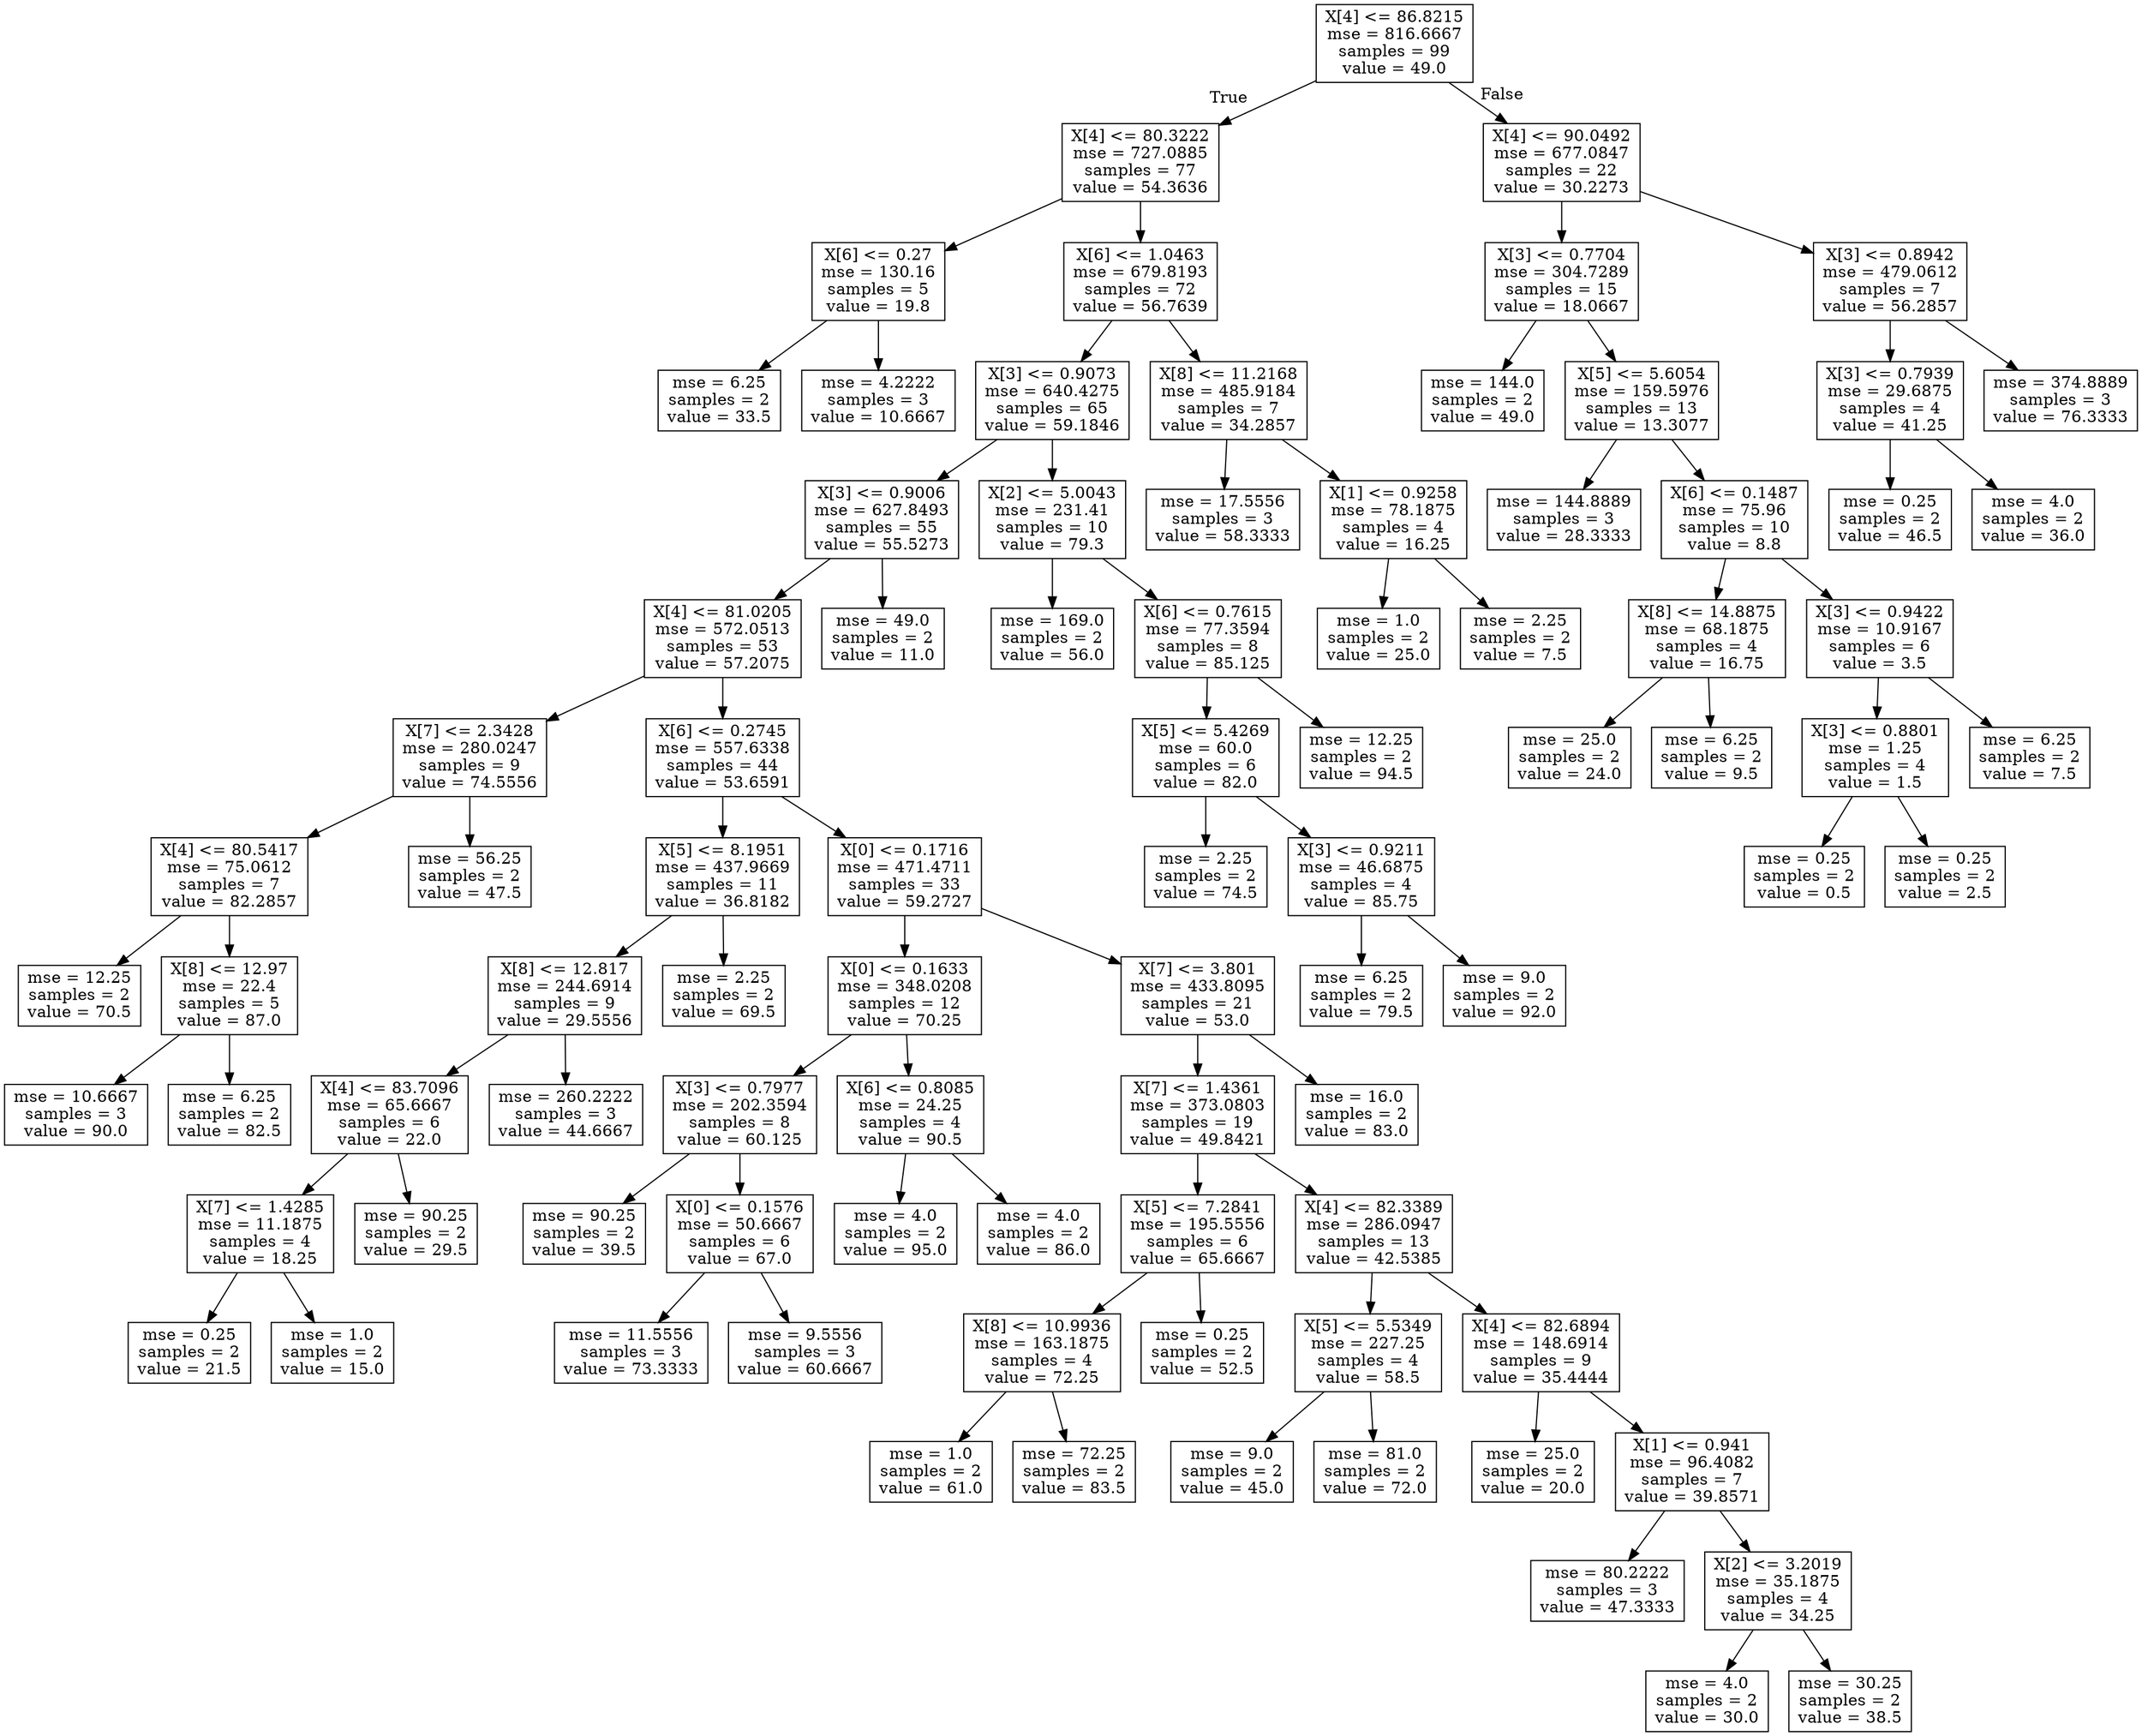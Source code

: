 digraph Tree {
node [shape=box] ;
0 [label="X[4] <= 86.8215\nmse = 816.6667\nsamples = 99\nvalue = 49.0"] ;
1 [label="X[4] <= 80.3222\nmse = 727.0885\nsamples = 77\nvalue = 54.3636"] ;
0 -> 1 [labeldistance=2.5, labelangle=45, headlabel="True"] ;
2 [label="X[6] <= 0.27\nmse = 130.16\nsamples = 5\nvalue = 19.8"] ;
1 -> 2 ;
3 [label="mse = 6.25\nsamples = 2\nvalue = 33.5"] ;
2 -> 3 ;
4 [label="mse = 4.2222\nsamples = 3\nvalue = 10.6667"] ;
2 -> 4 ;
5 [label="X[6] <= 1.0463\nmse = 679.8193\nsamples = 72\nvalue = 56.7639"] ;
1 -> 5 ;
6 [label="X[3] <= 0.9073\nmse = 640.4275\nsamples = 65\nvalue = 59.1846"] ;
5 -> 6 ;
7 [label="X[3] <= 0.9006\nmse = 627.8493\nsamples = 55\nvalue = 55.5273"] ;
6 -> 7 ;
8 [label="X[4] <= 81.0205\nmse = 572.0513\nsamples = 53\nvalue = 57.2075"] ;
7 -> 8 ;
9 [label="X[7] <= 2.3428\nmse = 280.0247\nsamples = 9\nvalue = 74.5556"] ;
8 -> 9 ;
10 [label="X[4] <= 80.5417\nmse = 75.0612\nsamples = 7\nvalue = 82.2857"] ;
9 -> 10 ;
11 [label="mse = 12.25\nsamples = 2\nvalue = 70.5"] ;
10 -> 11 ;
12 [label="X[8] <= 12.97\nmse = 22.4\nsamples = 5\nvalue = 87.0"] ;
10 -> 12 ;
13 [label="mse = 10.6667\nsamples = 3\nvalue = 90.0"] ;
12 -> 13 ;
14 [label="mse = 6.25\nsamples = 2\nvalue = 82.5"] ;
12 -> 14 ;
15 [label="mse = 56.25\nsamples = 2\nvalue = 47.5"] ;
9 -> 15 ;
16 [label="X[6] <= 0.2745\nmse = 557.6338\nsamples = 44\nvalue = 53.6591"] ;
8 -> 16 ;
17 [label="X[5] <= 8.1951\nmse = 437.9669\nsamples = 11\nvalue = 36.8182"] ;
16 -> 17 ;
18 [label="X[8] <= 12.817\nmse = 244.6914\nsamples = 9\nvalue = 29.5556"] ;
17 -> 18 ;
19 [label="X[4] <= 83.7096\nmse = 65.6667\nsamples = 6\nvalue = 22.0"] ;
18 -> 19 ;
20 [label="X[7] <= 1.4285\nmse = 11.1875\nsamples = 4\nvalue = 18.25"] ;
19 -> 20 ;
21 [label="mse = 0.25\nsamples = 2\nvalue = 21.5"] ;
20 -> 21 ;
22 [label="mse = 1.0\nsamples = 2\nvalue = 15.0"] ;
20 -> 22 ;
23 [label="mse = 90.25\nsamples = 2\nvalue = 29.5"] ;
19 -> 23 ;
24 [label="mse = 260.2222\nsamples = 3\nvalue = 44.6667"] ;
18 -> 24 ;
25 [label="mse = 2.25\nsamples = 2\nvalue = 69.5"] ;
17 -> 25 ;
26 [label="X[0] <= 0.1716\nmse = 471.4711\nsamples = 33\nvalue = 59.2727"] ;
16 -> 26 ;
27 [label="X[0] <= 0.1633\nmse = 348.0208\nsamples = 12\nvalue = 70.25"] ;
26 -> 27 ;
28 [label="X[3] <= 0.7977\nmse = 202.3594\nsamples = 8\nvalue = 60.125"] ;
27 -> 28 ;
29 [label="mse = 90.25\nsamples = 2\nvalue = 39.5"] ;
28 -> 29 ;
30 [label="X[0] <= 0.1576\nmse = 50.6667\nsamples = 6\nvalue = 67.0"] ;
28 -> 30 ;
31 [label="mse = 11.5556\nsamples = 3\nvalue = 73.3333"] ;
30 -> 31 ;
32 [label="mse = 9.5556\nsamples = 3\nvalue = 60.6667"] ;
30 -> 32 ;
33 [label="X[6] <= 0.8085\nmse = 24.25\nsamples = 4\nvalue = 90.5"] ;
27 -> 33 ;
34 [label="mse = 4.0\nsamples = 2\nvalue = 95.0"] ;
33 -> 34 ;
35 [label="mse = 4.0\nsamples = 2\nvalue = 86.0"] ;
33 -> 35 ;
36 [label="X[7] <= 3.801\nmse = 433.8095\nsamples = 21\nvalue = 53.0"] ;
26 -> 36 ;
37 [label="X[7] <= 1.4361\nmse = 373.0803\nsamples = 19\nvalue = 49.8421"] ;
36 -> 37 ;
38 [label="X[5] <= 7.2841\nmse = 195.5556\nsamples = 6\nvalue = 65.6667"] ;
37 -> 38 ;
39 [label="X[8] <= 10.9936\nmse = 163.1875\nsamples = 4\nvalue = 72.25"] ;
38 -> 39 ;
40 [label="mse = 1.0\nsamples = 2\nvalue = 61.0"] ;
39 -> 40 ;
41 [label="mse = 72.25\nsamples = 2\nvalue = 83.5"] ;
39 -> 41 ;
42 [label="mse = 0.25\nsamples = 2\nvalue = 52.5"] ;
38 -> 42 ;
43 [label="X[4] <= 82.3389\nmse = 286.0947\nsamples = 13\nvalue = 42.5385"] ;
37 -> 43 ;
44 [label="X[5] <= 5.5349\nmse = 227.25\nsamples = 4\nvalue = 58.5"] ;
43 -> 44 ;
45 [label="mse = 9.0\nsamples = 2\nvalue = 45.0"] ;
44 -> 45 ;
46 [label="mse = 81.0\nsamples = 2\nvalue = 72.0"] ;
44 -> 46 ;
47 [label="X[4] <= 82.6894\nmse = 148.6914\nsamples = 9\nvalue = 35.4444"] ;
43 -> 47 ;
48 [label="mse = 25.0\nsamples = 2\nvalue = 20.0"] ;
47 -> 48 ;
49 [label="X[1] <= 0.941\nmse = 96.4082\nsamples = 7\nvalue = 39.8571"] ;
47 -> 49 ;
50 [label="mse = 80.2222\nsamples = 3\nvalue = 47.3333"] ;
49 -> 50 ;
51 [label="X[2] <= 3.2019\nmse = 35.1875\nsamples = 4\nvalue = 34.25"] ;
49 -> 51 ;
52 [label="mse = 4.0\nsamples = 2\nvalue = 30.0"] ;
51 -> 52 ;
53 [label="mse = 30.25\nsamples = 2\nvalue = 38.5"] ;
51 -> 53 ;
54 [label="mse = 16.0\nsamples = 2\nvalue = 83.0"] ;
36 -> 54 ;
55 [label="mse = 49.0\nsamples = 2\nvalue = 11.0"] ;
7 -> 55 ;
56 [label="X[2] <= 5.0043\nmse = 231.41\nsamples = 10\nvalue = 79.3"] ;
6 -> 56 ;
57 [label="mse = 169.0\nsamples = 2\nvalue = 56.0"] ;
56 -> 57 ;
58 [label="X[6] <= 0.7615\nmse = 77.3594\nsamples = 8\nvalue = 85.125"] ;
56 -> 58 ;
59 [label="X[5] <= 5.4269\nmse = 60.0\nsamples = 6\nvalue = 82.0"] ;
58 -> 59 ;
60 [label="mse = 2.25\nsamples = 2\nvalue = 74.5"] ;
59 -> 60 ;
61 [label="X[3] <= 0.9211\nmse = 46.6875\nsamples = 4\nvalue = 85.75"] ;
59 -> 61 ;
62 [label="mse = 6.25\nsamples = 2\nvalue = 79.5"] ;
61 -> 62 ;
63 [label="mse = 9.0\nsamples = 2\nvalue = 92.0"] ;
61 -> 63 ;
64 [label="mse = 12.25\nsamples = 2\nvalue = 94.5"] ;
58 -> 64 ;
65 [label="X[8] <= 11.2168\nmse = 485.9184\nsamples = 7\nvalue = 34.2857"] ;
5 -> 65 ;
66 [label="mse = 17.5556\nsamples = 3\nvalue = 58.3333"] ;
65 -> 66 ;
67 [label="X[1] <= 0.9258\nmse = 78.1875\nsamples = 4\nvalue = 16.25"] ;
65 -> 67 ;
68 [label="mse = 1.0\nsamples = 2\nvalue = 25.0"] ;
67 -> 68 ;
69 [label="mse = 2.25\nsamples = 2\nvalue = 7.5"] ;
67 -> 69 ;
70 [label="X[4] <= 90.0492\nmse = 677.0847\nsamples = 22\nvalue = 30.2273"] ;
0 -> 70 [labeldistance=2.5, labelangle=-45, headlabel="False"] ;
71 [label="X[3] <= 0.7704\nmse = 304.7289\nsamples = 15\nvalue = 18.0667"] ;
70 -> 71 ;
72 [label="mse = 144.0\nsamples = 2\nvalue = 49.0"] ;
71 -> 72 ;
73 [label="X[5] <= 5.6054\nmse = 159.5976\nsamples = 13\nvalue = 13.3077"] ;
71 -> 73 ;
74 [label="mse = 144.8889\nsamples = 3\nvalue = 28.3333"] ;
73 -> 74 ;
75 [label="X[6] <= 0.1487\nmse = 75.96\nsamples = 10\nvalue = 8.8"] ;
73 -> 75 ;
76 [label="X[8] <= 14.8875\nmse = 68.1875\nsamples = 4\nvalue = 16.75"] ;
75 -> 76 ;
77 [label="mse = 25.0\nsamples = 2\nvalue = 24.0"] ;
76 -> 77 ;
78 [label="mse = 6.25\nsamples = 2\nvalue = 9.5"] ;
76 -> 78 ;
79 [label="X[3] <= 0.9422\nmse = 10.9167\nsamples = 6\nvalue = 3.5"] ;
75 -> 79 ;
80 [label="X[3] <= 0.8801\nmse = 1.25\nsamples = 4\nvalue = 1.5"] ;
79 -> 80 ;
81 [label="mse = 0.25\nsamples = 2\nvalue = 0.5"] ;
80 -> 81 ;
82 [label="mse = 0.25\nsamples = 2\nvalue = 2.5"] ;
80 -> 82 ;
83 [label="mse = 6.25\nsamples = 2\nvalue = 7.5"] ;
79 -> 83 ;
84 [label="X[3] <= 0.8942\nmse = 479.0612\nsamples = 7\nvalue = 56.2857"] ;
70 -> 84 ;
85 [label="X[3] <= 0.7939\nmse = 29.6875\nsamples = 4\nvalue = 41.25"] ;
84 -> 85 ;
86 [label="mse = 0.25\nsamples = 2\nvalue = 46.5"] ;
85 -> 86 ;
87 [label="mse = 4.0\nsamples = 2\nvalue = 36.0"] ;
85 -> 87 ;
88 [label="mse = 374.8889\nsamples = 3\nvalue = 76.3333"] ;
84 -> 88 ;
}